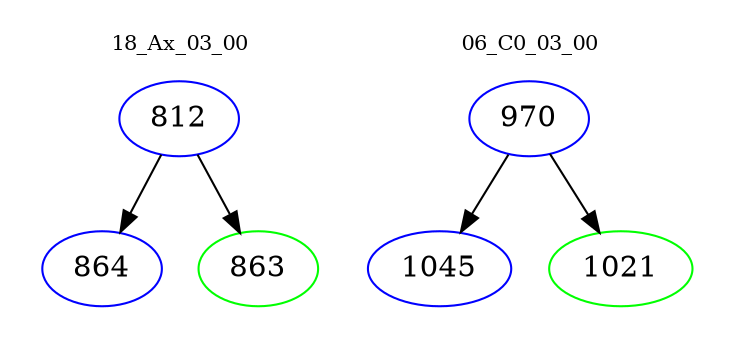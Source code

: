 digraph{
subgraph cluster_0 {
color = white
label = "18_Ax_03_00";
fontsize=10;
T0_812 [label="812", color="blue"]
T0_812 -> T0_864 [color="black"]
T0_864 [label="864", color="blue"]
T0_812 -> T0_863 [color="black"]
T0_863 [label="863", color="green"]
}
subgraph cluster_1 {
color = white
label = "06_C0_03_00";
fontsize=10;
T1_970 [label="970", color="blue"]
T1_970 -> T1_1045 [color="black"]
T1_1045 [label="1045", color="blue"]
T1_970 -> T1_1021 [color="black"]
T1_1021 [label="1021", color="green"]
}
}
